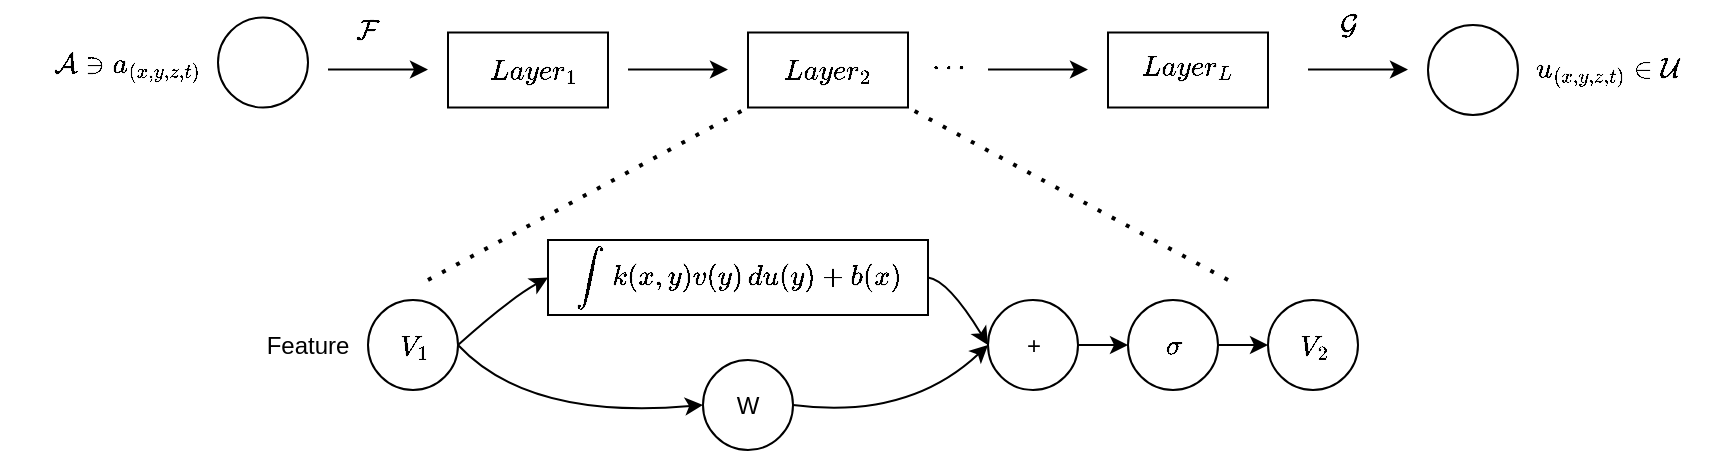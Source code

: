 <mxfile version="20.6.0" type="github">
  <diagram id="jRTN0cFvYoGHmCCxgY_o" name="第 1 页">
    <mxGraphModel dx="865" dy="456" grid="1" gridSize="10" guides="1" tooltips="1" connect="1" arrows="1" fold="1" page="1" pageScale="1" pageWidth="827" pageHeight="1169" math="1" shadow="0">
      <root>
        <mxCell id="0" />
        <mxCell id="1" parent="0" />
        <mxCell id="Br2PCXPAsLtzKkhdz4Kh-1" value="$$\mathcal{A} \ni \mathcal{a}_{(x,y,z,t)}$$" style="text;html=1;strokeColor=none;fillColor=none;align=center;verticalAlign=middle;whiteSpace=wrap;rounded=0;" vertex="1" parent="1">
          <mxGeometry x="60" y="157.5" width="60" height="30" as="geometry" />
        </mxCell>
        <mxCell id="Br2PCXPAsLtzKkhdz4Kh-2" value="" style="endArrow=classic;html=1;rounded=0;" edge="1" parent="1">
          <mxGeometry width="50" height="50" relative="1" as="geometry">
            <mxPoint x="190" y="174.8" as="sourcePoint" />
            <mxPoint x="240" y="174.8" as="targetPoint" />
          </mxGeometry>
        </mxCell>
        <mxCell id="Br2PCXPAsLtzKkhdz4Kh-3" value="$$\mathcal{F}$$" style="text;html=1;strokeColor=none;fillColor=none;align=center;verticalAlign=middle;whiteSpace=wrap;rounded=0;" vertex="1" parent="1">
          <mxGeometry x="180" y="140" width="60" height="30" as="geometry" />
        </mxCell>
        <mxCell id="Br2PCXPAsLtzKkhdz4Kh-6" value="" style="endArrow=classic;html=1;rounded=0;" edge="1" parent="1">
          <mxGeometry width="50" height="50" relative="1" as="geometry">
            <mxPoint x="680" y="174.8" as="sourcePoint" />
            <mxPoint x="730" y="174.8" as="targetPoint" />
          </mxGeometry>
        </mxCell>
        <mxCell id="Br2PCXPAsLtzKkhdz4Kh-7" value="$$\mathcal{G}$$" style="text;html=1;strokeColor=none;fillColor=none;align=center;verticalAlign=middle;whiteSpace=wrap;rounded=0;" vertex="1" parent="1">
          <mxGeometry x="670" y="140" width="60" height="25" as="geometry" />
        </mxCell>
        <mxCell id="Br2PCXPAsLtzKkhdz4Kh-8" value="$$ \mathcal{u}_{(x,y,z,t)} \in \mathcal{U}$$" style="text;html=1;strokeColor=none;fillColor=none;align=center;verticalAlign=middle;whiteSpace=wrap;rounded=0;" vertex="1" parent="1">
          <mxGeometry x="800" y="160" width="60" height="30" as="geometry" />
        </mxCell>
        <mxCell id="Br2PCXPAsLtzKkhdz4Kh-9" value="" style="rounded=0;whiteSpace=wrap;html=1;" vertex="1" parent="1">
          <mxGeometry x="250" y="156.25" width="80" height="37.5" as="geometry" />
        </mxCell>
        <mxCell id="Br2PCXPAsLtzKkhdz4Kh-11" value="" style="rounded=0;whiteSpace=wrap;html=1;" vertex="1" parent="1">
          <mxGeometry x="400" y="156.25" width="80" height="37.5" as="geometry" />
        </mxCell>
        <mxCell id="Br2PCXPAsLtzKkhdz4Kh-12" value="" style="endArrow=classic;html=1;rounded=0;" edge="1" parent="1">
          <mxGeometry width="50" height="50" relative="1" as="geometry">
            <mxPoint x="340" y="174.76" as="sourcePoint" />
            <mxPoint x="390" y="174.76" as="targetPoint" />
          </mxGeometry>
        </mxCell>
        <mxCell id="Br2PCXPAsLtzKkhdz4Kh-13" value="" style="rounded=0;whiteSpace=wrap;html=1;" vertex="1" parent="1">
          <mxGeometry x="580" y="156.25" width="80" height="37.5" as="geometry" />
        </mxCell>
        <mxCell id="Br2PCXPAsLtzKkhdz4Kh-14" value="" style="endArrow=classic;html=1;rounded=0;" edge="1" parent="1">
          <mxGeometry width="50" height="50" relative="1" as="geometry">
            <mxPoint x="520" y="174.76" as="sourcePoint" />
            <mxPoint x="570" y="174.76" as="targetPoint" />
          </mxGeometry>
        </mxCell>
        <mxCell id="Br2PCXPAsLtzKkhdz4Kh-15" value="$$\cdots$$" style="text;html=1;strokeColor=none;fillColor=none;align=center;verticalAlign=middle;whiteSpace=wrap;rounded=0;" vertex="1" parent="1">
          <mxGeometry x="470" y="160" width="60" height="25" as="geometry" />
        </mxCell>
        <mxCell id="Br2PCXPAsLtzKkhdz4Kh-16" value="" style="endArrow=none;dashed=1;html=1;dashPattern=1 3;strokeWidth=2;rounded=0;" edge="1" parent="1">
          <mxGeometry width="50" height="50" relative="1" as="geometry">
            <mxPoint x="240" y="280" as="sourcePoint" />
            <mxPoint x="400" y="193.75" as="targetPoint" />
          </mxGeometry>
        </mxCell>
        <mxCell id="Br2PCXPAsLtzKkhdz4Kh-17" value="" style="endArrow=none;dashed=1;html=1;dashPattern=1 3;strokeWidth=2;rounded=0;" edge="1" parent="1">
          <mxGeometry width="50" height="50" relative="1" as="geometry">
            <mxPoint x="640" y="280" as="sourcePoint" />
            <mxPoint x="480" y="193.75" as="targetPoint" />
          </mxGeometry>
        </mxCell>
        <mxCell id="Br2PCXPAsLtzKkhdz4Kh-20" value="" style="ellipse;whiteSpace=wrap;html=1;aspect=fixed;" vertex="1" parent="1">
          <mxGeometry x="135" y="148.75" width="45" height="45" as="geometry" />
        </mxCell>
        <mxCell id="Br2PCXPAsLtzKkhdz4Kh-21" value="" style="ellipse;whiteSpace=wrap;html=1;aspect=fixed;" vertex="1" parent="1">
          <mxGeometry x="740" y="152.5" width="45" height="45" as="geometry" />
        </mxCell>
        <mxCell id="Br2PCXPAsLtzKkhdz4Kh-24" value="$$V_{1}$$" style="text;html=1;strokeColor=none;fillColor=none;align=center;verticalAlign=middle;whiteSpace=wrap;rounded=0;" vertex="1" parent="1">
          <mxGeometry x="202.5" y="297.5" width="60" height="30" as="geometry" />
        </mxCell>
        <mxCell id="Br2PCXPAsLtzKkhdz4Kh-22" value="" style="ellipse;whiteSpace=wrap;html=1;aspect=fixed;fillColor=none;" vertex="1" parent="1">
          <mxGeometry x="210" y="290" width="45" height="45" as="geometry" />
        </mxCell>
        <mxCell id="Br2PCXPAsLtzKkhdz4Kh-23" value="Feature" style="text;html=1;strokeColor=none;fillColor=none;align=center;verticalAlign=middle;whiteSpace=wrap;rounded=0;" vertex="1" parent="1">
          <mxGeometry x="150" y="297.5" width="60" height="30" as="geometry" />
        </mxCell>
        <mxCell id="Br2PCXPAsLtzKkhdz4Kh-25" value="" style="rounded=0;whiteSpace=wrap;html=1;" vertex="1" parent="1">
          <mxGeometry x="300" y="260" width="190" height="37.5" as="geometry" />
        </mxCell>
        <mxCell id="Br2PCXPAsLtzKkhdz4Kh-28" value="" style="ellipse;whiteSpace=wrap;html=1;aspect=fixed;" vertex="1" parent="1">
          <mxGeometry x="377.5" y="320" width="45" height="45" as="geometry" />
        </mxCell>
        <mxCell id="Br2PCXPAsLtzKkhdz4Kh-31" value="" style="ellipse;whiteSpace=wrap;html=1;aspect=fixed;" vertex="1" parent="1">
          <mxGeometry x="520" y="290" width="45" height="45" as="geometry" />
        </mxCell>
        <mxCell id="Br2PCXPAsLtzKkhdz4Kh-29" value="W" style="text;html=1;strokeColor=none;fillColor=none;align=center;verticalAlign=middle;whiteSpace=wrap;rounded=0;" vertex="1" parent="1">
          <mxGeometry x="370" y="327.5" width="60" height="30" as="geometry" />
        </mxCell>
        <mxCell id="Br2PCXPAsLtzKkhdz4Kh-32" value="" style="ellipse;whiteSpace=wrap;html=1;aspect=fixed;" vertex="1" parent="1">
          <mxGeometry x="590" y="290" width="45" height="45" as="geometry" />
        </mxCell>
        <mxCell id="Br2PCXPAsLtzKkhdz4Kh-33" value="" style="ellipse;whiteSpace=wrap;html=1;aspect=fixed;" vertex="1" parent="1">
          <mxGeometry x="660" y="290" width="45" height="45" as="geometry" />
        </mxCell>
        <mxCell id="Br2PCXPAsLtzKkhdz4Kh-34" value="$$Layer_{1}$$" style="text;html=1;strokeColor=none;fillColor=none;align=center;verticalAlign=middle;whiteSpace=wrap;rounded=0;" vertex="1" parent="1">
          <mxGeometry x="262.5" y="160" width="60" height="30" as="geometry" />
        </mxCell>
        <mxCell id="Br2PCXPAsLtzKkhdz4Kh-35" value="$$Layer_{2}$$" style="text;html=1;strokeColor=none;fillColor=none;align=center;verticalAlign=middle;whiteSpace=wrap;rounded=0;" vertex="1" parent="1">
          <mxGeometry x="410" y="160" width="60" height="30" as="geometry" />
        </mxCell>
        <mxCell id="Br2PCXPAsLtzKkhdz4Kh-36" value="$$Layer_{L}$$" style="text;html=1;strokeColor=none;fillColor=none;align=center;verticalAlign=middle;whiteSpace=wrap;rounded=0;" vertex="1" parent="1">
          <mxGeometry x="590" y="157.5" width="60" height="30" as="geometry" />
        </mxCell>
        <mxCell id="Br2PCXPAsLtzKkhdz4Kh-37" value="+" style="text;html=1;strokeColor=none;fillColor=none;align=center;verticalAlign=middle;whiteSpace=wrap;rounded=0;" vertex="1" parent="1">
          <mxGeometry x="512.5" y="297.5" width="60" height="30" as="geometry" />
        </mxCell>
        <mxCell id="Br2PCXPAsLtzKkhdz4Kh-38" value="$$\sigma$$" style="text;html=1;strokeColor=none;fillColor=none;align=center;verticalAlign=middle;whiteSpace=wrap;rounded=0;" vertex="1" parent="1">
          <mxGeometry x="582.5" y="297.5" width="60" height="30" as="geometry" />
        </mxCell>
        <mxCell id="Br2PCXPAsLtzKkhdz4Kh-39" value="$$V_{2}$$" style="text;html=1;strokeColor=none;fillColor=none;align=center;verticalAlign=middle;whiteSpace=wrap;rounded=0;" vertex="1" parent="1">
          <mxGeometry x="652.5" y="297.5" width="60" height="30" as="geometry" />
        </mxCell>
        <mxCell id="Br2PCXPAsLtzKkhdz4Kh-40" value="" style="curved=1;endArrow=classic;html=1;rounded=0;exitX=1;exitY=0.5;exitDx=0;exitDy=0;entryX=0;entryY=0.5;entryDx=0;entryDy=0;" edge="1" parent="1" source="Br2PCXPAsLtzKkhdz4Kh-22" target="Br2PCXPAsLtzKkhdz4Kh-25">
          <mxGeometry width="50" height="50" relative="1" as="geometry">
            <mxPoint x="270" y="297.5" as="sourcePoint" />
            <mxPoint x="305" y="247.5" as="targetPoint" />
            <Array as="points">
              <mxPoint x="280" y="290" />
            </Array>
          </mxGeometry>
        </mxCell>
        <mxCell id="Br2PCXPAsLtzKkhdz4Kh-43" value="" style="curved=1;endArrow=classic;html=1;rounded=0;exitX=1;exitY=0.5;exitDx=0;exitDy=0;entryX=0;entryY=0.5;entryDx=0;entryDy=0;" edge="1" parent="1" source="Br2PCXPAsLtzKkhdz4Kh-22" target="Br2PCXPAsLtzKkhdz4Kh-28">
          <mxGeometry width="50" height="50" relative="1" as="geometry">
            <mxPoint x="265.0" y="322.5" as="sourcePoint" />
            <mxPoint x="350" y="350" as="targetPoint" />
            <Array as="points">
              <mxPoint x="290" y="350" />
            </Array>
          </mxGeometry>
        </mxCell>
        <mxCell id="Br2PCXPAsLtzKkhdz4Kh-46" value="" style="curved=1;endArrow=classic;html=1;rounded=0;exitX=1;exitY=0.5;exitDx=0;exitDy=0;entryX=0;entryY=0.5;entryDx=0;entryDy=0;" edge="1" parent="1" source="Br2PCXPAsLtzKkhdz4Kh-28" target="Br2PCXPAsLtzKkhdz4Kh-31">
          <mxGeometry width="50" height="50" relative="1" as="geometry">
            <mxPoint x="430.0" y="340" as="sourcePoint" />
            <mxPoint x="520" y="350" as="targetPoint" />
            <Array as="points">
              <mxPoint x="480" y="350" />
            </Array>
          </mxGeometry>
        </mxCell>
        <mxCell id="Br2PCXPAsLtzKkhdz4Kh-47" value="" style="curved=1;endArrow=classic;html=1;rounded=0;exitX=1;exitY=0.5;exitDx=0;exitDy=0;entryX=0;entryY=0.5;entryDx=0;entryDy=0;" edge="1" parent="1" source="Br2PCXPAsLtzKkhdz4Kh-25" target="Br2PCXPAsLtzKkhdz4Kh-31">
          <mxGeometry width="50" height="50" relative="1" as="geometry">
            <mxPoint x="500.0" y="270" as="sourcePoint" />
            <mxPoint x="597.5" y="240" as="targetPoint" />
            <Array as="points">
              <mxPoint x="500" y="280" />
            </Array>
          </mxGeometry>
        </mxCell>
        <mxCell id="Br2PCXPAsLtzKkhdz4Kh-49" value="" style="endArrow=classic;html=1;rounded=0;exitX=1;exitY=0.5;exitDx=0;exitDy=0;entryX=0;entryY=0.5;entryDx=0;entryDy=0;" edge="1" parent="1" source="Br2PCXPAsLtzKkhdz4Kh-31" target="Br2PCXPAsLtzKkhdz4Kh-32">
          <mxGeometry width="50" height="50" relative="1" as="geometry">
            <mxPoint x="530" y="350" as="sourcePoint" />
            <mxPoint x="570" y="350" as="targetPoint" />
          </mxGeometry>
        </mxCell>
        <mxCell id="Br2PCXPAsLtzKkhdz4Kh-50" value="" style="endArrow=classic;html=1;rounded=0;exitX=1;exitY=0.5;exitDx=0;exitDy=0;entryX=0;entryY=0.5;entryDx=0;entryDy=0;" edge="1" parent="1" source="Br2PCXPAsLtzKkhdz4Kh-32" target="Br2PCXPAsLtzKkhdz4Kh-33">
          <mxGeometry width="50" height="50" relative="1" as="geometry">
            <mxPoint x="575.0" y="322.5" as="sourcePoint" />
            <mxPoint x="600.0" y="322.5" as="targetPoint" />
          </mxGeometry>
        </mxCell>
        <mxCell id="Br2PCXPAsLtzKkhdz4Kh-52" value="$$\int_{}^{} k(x,y)v(y)\,du(y)&amp;nbsp; +b(x)$$" style="text;html=1;strokeColor=none;fillColor=none;align=center;verticalAlign=middle;whiteSpace=wrap;rounded=0;" vertex="1" parent="1">
          <mxGeometry x="308.75" y="263.75" width="172.5" height="30" as="geometry" />
        </mxCell>
      </root>
    </mxGraphModel>
  </diagram>
</mxfile>
